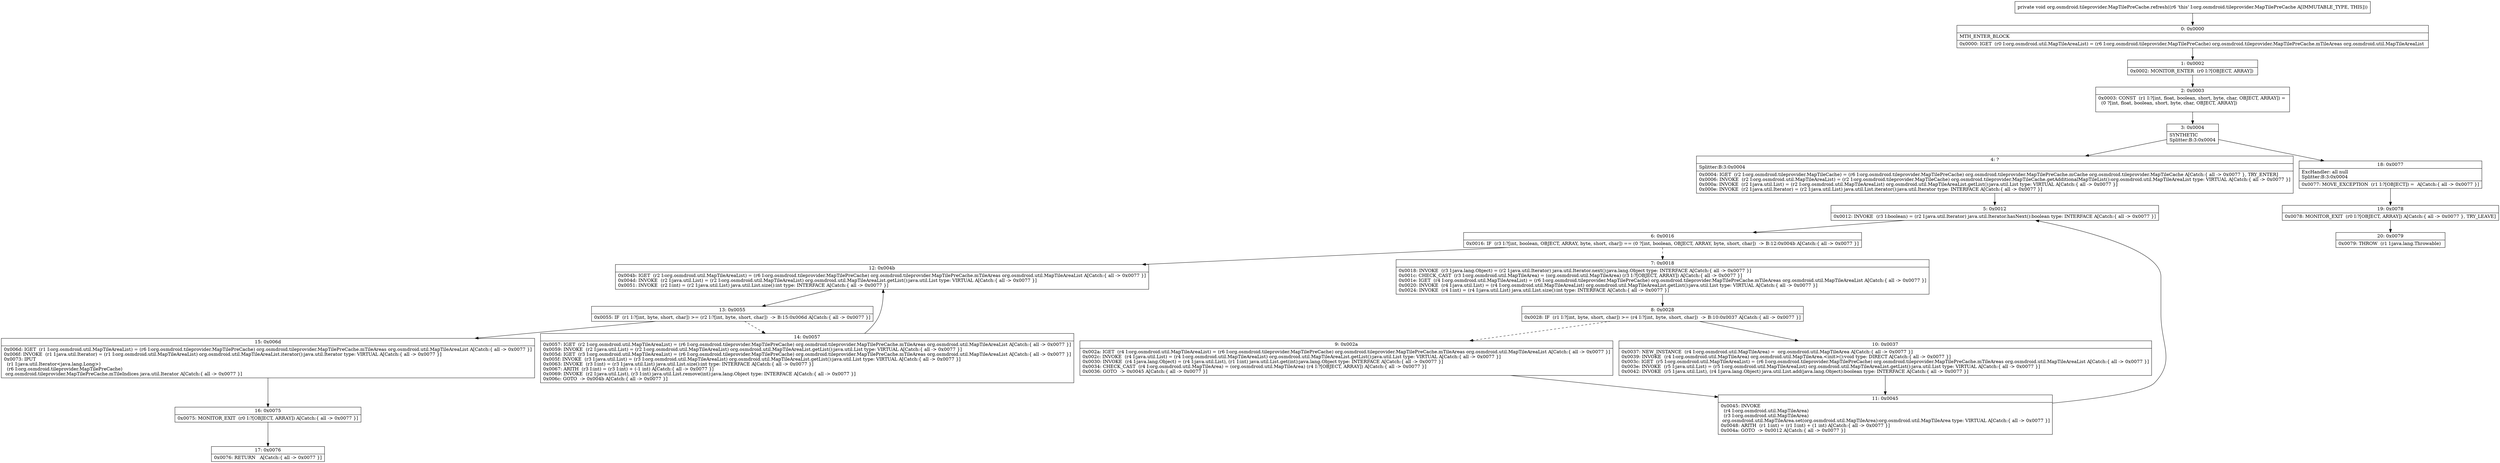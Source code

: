 digraph "CFG fororg.osmdroid.tileprovider.MapTilePreCache.refresh()V" {
Node_0 [shape=record,label="{0\:\ 0x0000|MTH_ENTER_BLOCK\l|0x0000: IGET  (r0 I:org.osmdroid.util.MapTileAreaList) = (r6 I:org.osmdroid.tileprovider.MapTilePreCache) org.osmdroid.tileprovider.MapTilePreCache.mTileAreas org.osmdroid.util.MapTileAreaList \l}"];
Node_1 [shape=record,label="{1\:\ 0x0002|0x0002: MONITOR_ENTER  (r0 I:?[OBJECT, ARRAY]) \l}"];
Node_2 [shape=record,label="{2\:\ 0x0003|0x0003: CONST  (r1 I:?[int, float, boolean, short, byte, char, OBJECT, ARRAY]) = \l  (0 ?[int, float, boolean, short, byte, char, OBJECT, ARRAY])\l \l}"];
Node_3 [shape=record,label="{3\:\ 0x0004|SYNTHETIC\lSplitter:B:3:0x0004\l}"];
Node_4 [shape=record,label="{4\:\ ?|Splitter:B:3:0x0004\l|0x0004: IGET  (r2 I:org.osmdroid.tileprovider.MapTileCache) = (r6 I:org.osmdroid.tileprovider.MapTilePreCache) org.osmdroid.tileprovider.MapTilePreCache.mCache org.osmdroid.tileprovider.MapTileCache A[Catch:\{ all \-\> 0x0077 \}, TRY_ENTER]\l0x0006: INVOKE  (r2 I:org.osmdroid.util.MapTileAreaList) = (r2 I:org.osmdroid.tileprovider.MapTileCache) org.osmdroid.tileprovider.MapTileCache.getAdditionalMapTileList():org.osmdroid.util.MapTileAreaList type: VIRTUAL A[Catch:\{ all \-\> 0x0077 \}]\l0x000a: INVOKE  (r2 I:java.util.List) = (r2 I:org.osmdroid.util.MapTileAreaList) org.osmdroid.util.MapTileAreaList.getList():java.util.List type: VIRTUAL A[Catch:\{ all \-\> 0x0077 \}]\l0x000e: INVOKE  (r2 I:java.util.Iterator) = (r2 I:java.util.List) java.util.List.iterator():java.util.Iterator type: INTERFACE A[Catch:\{ all \-\> 0x0077 \}]\l}"];
Node_5 [shape=record,label="{5\:\ 0x0012|0x0012: INVOKE  (r3 I:boolean) = (r2 I:java.util.Iterator) java.util.Iterator.hasNext():boolean type: INTERFACE A[Catch:\{ all \-\> 0x0077 \}]\l}"];
Node_6 [shape=record,label="{6\:\ 0x0016|0x0016: IF  (r3 I:?[int, boolean, OBJECT, ARRAY, byte, short, char]) == (0 ?[int, boolean, OBJECT, ARRAY, byte, short, char])  \-\> B:12:0x004b A[Catch:\{ all \-\> 0x0077 \}]\l}"];
Node_7 [shape=record,label="{7\:\ 0x0018|0x0018: INVOKE  (r3 I:java.lang.Object) = (r2 I:java.util.Iterator) java.util.Iterator.next():java.lang.Object type: INTERFACE A[Catch:\{ all \-\> 0x0077 \}]\l0x001c: CHECK_CAST  (r3 I:org.osmdroid.util.MapTileArea) = (org.osmdroid.util.MapTileArea) (r3 I:?[OBJECT, ARRAY]) A[Catch:\{ all \-\> 0x0077 \}]\l0x001e: IGET  (r4 I:org.osmdroid.util.MapTileAreaList) = (r6 I:org.osmdroid.tileprovider.MapTilePreCache) org.osmdroid.tileprovider.MapTilePreCache.mTileAreas org.osmdroid.util.MapTileAreaList A[Catch:\{ all \-\> 0x0077 \}]\l0x0020: INVOKE  (r4 I:java.util.List) = (r4 I:org.osmdroid.util.MapTileAreaList) org.osmdroid.util.MapTileAreaList.getList():java.util.List type: VIRTUAL A[Catch:\{ all \-\> 0x0077 \}]\l0x0024: INVOKE  (r4 I:int) = (r4 I:java.util.List) java.util.List.size():int type: INTERFACE A[Catch:\{ all \-\> 0x0077 \}]\l}"];
Node_8 [shape=record,label="{8\:\ 0x0028|0x0028: IF  (r1 I:?[int, byte, short, char]) \>= (r4 I:?[int, byte, short, char])  \-\> B:10:0x0037 A[Catch:\{ all \-\> 0x0077 \}]\l}"];
Node_9 [shape=record,label="{9\:\ 0x002a|0x002a: IGET  (r4 I:org.osmdroid.util.MapTileAreaList) = (r6 I:org.osmdroid.tileprovider.MapTilePreCache) org.osmdroid.tileprovider.MapTilePreCache.mTileAreas org.osmdroid.util.MapTileAreaList A[Catch:\{ all \-\> 0x0077 \}]\l0x002c: INVOKE  (r4 I:java.util.List) = (r4 I:org.osmdroid.util.MapTileAreaList) org.osmdroid.util.MapTileAreaList.getList():java.util.List type: VIRTUAL A[Catch:\{ all \-\> 0x0077 \}]\l0x0030: INVOKE  (r4 I:java.lang.Object) = (r4 I:java.util.List), (r1 I:int) java.util.List.get(int):java.lang.Object type: INTERFACE A[Catch:\{ all \-\> 0x0077 \}]\l0x0034: CHECK_CAST  (r4 I:org.osmdroid.util.MapTileArea) = (org.osmdroid.util.MapTileArea) (r4 I:?[OBJECT, ARRAY]) A[Catch:\{ all \-\> 0x0077 \}]\l0x0036: GOTO  \-\> 0x0045 A[Catch:\{ all \-\> 0x0077 \}]\l}"];
Node_10 [shape=record,label="{10\:\ 0x0037|0x0037: NEW_INSTANCE  (r4 I:org.osmdroid.util.MapTileArea) =  org.osmdroid.util.MapTileArea A[Catch:\{ all \-\> 0x0077 \}]\l0x0039: INVOKE  (r4 I:org.osmdroid.util.MapTileArea) org.osmdroid.util.MapTileArea.\<init\>():void type: DIRECT A[Catch:\{ all \-\> 0x0077 \}]\l0x003c: IGET  (r5 I:org.osmdroid.util.MapTileAreaList) = (r6 I:org.osmdroid.tileprovider.MapTilePreCache) org.osmdroid.tileprovider.MapTilePreCache.mTileAreas org.osmdroid.util.MapTileAreaList A[Catch:\{ all \-\> 0x0077 \}]\l0x003e: INVOKE  (r5 I:java.util.List) = (r5 I:org.osmdroid.util.MapTileAreaList) org.osmdroid.util.MapTileAreaList.getList():java.util.List type: VIRTUAL A[Catch:\{ all \-\> 0x0077 \}]\l0x0042: INVOKE  (r5 I:java.util.List), (r4 I:java.lang.Object) java.util.List.add(java.lang.Object):boolean type: INTERFACE A[Catch:\{ all \-\> 0x0077 \}]\l}"];
Node_11 [shape=record,label="{11\:\ 0x0045|0x0045: INVOKE  \l  (r4 I:org.osmdroid.util.MapTileArea)\l  (r3 I:org.osmdroid.util.MapTileArea)\l org.osmdroid.util.MapTileArea.set(org.osmdroid.util.MapTileArea):org.osmdroid.util.MapTileArea type: VIRTUAL A[Catch:\{ all \-\> 0x0077 \}]\l0x0048: ARITH  (r1 I:int) = (r1 I:int) + (1 int) A[Catch:\{ all \-\> 0x0077 \}]\l0x004a: GOTO  \-\> 0x0012 A[Catch:\{ all \-\> 0x0077 \}]\l}"];
Node_12 [shape=record,label="{12\:\ 0x004b|0x004b: IGET  (r2 I:org.osmdroid.util.MapTileAreaList) = (r6 I:org.osmdroid.tileprovider.MapTilePreCache) org.osmdroid.tileprovider.MapTilePreCache.mTileAreas org.osmdroid.util.MapTileAreaList A[Catch:\{ all \-\> 0x0077 \}]\l0x004d: INVOKE  (r2 I:java.util.List) = (r2 I:org.osmdroid.util.MapTileAreaList) org.osmdroid.util.MapTileAreaList.getList():java.util.List type: VIRTUAL A[Catch:\{ all \-\> 0x0077 \}]\l0x0051: INVOKE  (r2 I:int) = (r2 I:java.util.List) java.util.List.size():int type: INTERFACE A[Catch:\{ all \-\> 0x0077 \}]\l}"];
Node_13 [shape=record,label="{13\:\ 0x0055|0x0055: IF  (r1 I:?[int, byte, short, char]) \>= (r2 I:?[int, byte, short, char])  \-\> B:15:0x006d A[Catch:\{ all \-\> 0x0077 \}]\l}"];
Node_14 [shape=record,label="{14\:\ 0x0057|0x0057: IGET  (r2 I:org.osmdroid.util.MapTileAreaList) = (r6 I:org.osmdroid.tileprovider.MapTilePreCache) org.osmdroid.tileprovider.MapTilePreCache.mTileAreas org.osmdroid.util.MapTileAreaList A[Catch:\{ all \-\> 0x0077 \}]\l0x0059: INVOKE  (r2 I:java.util.List) = (r2 I:org.osmdroid.util.MapTileAreaList) org.osmdroid.util.MapTileAreaList.getList():java.util.List type: VIRTUAL A[Catch:\{ all \-\> 0x0077 \}]\l0x005d: IGET  (r3 I:org.osmdroid.util.MapTileAreaList) = (r6 I:org.osmdroid.tileprovider.MapTilePreCache) org.osmdroid.tileprovider.MapTilePreCache.mTileAreas org.osmdroid.util.MapTileAreaList A[Catch:\{ all \-\> 0x0077 \}]\l0x005f: INVOKE  (r3 I:java.util.List) = (r3 I:org.osmdroid.util.MapTileAreaList) org.osmdroid.util.MapTileAreaList.getList():java.util.List type: VIRTUAL A[Catch:\{ all \-\> 0x0077 \}]\l0x0063: INVOKE  (r3 I:int) = (r3 I:java.util.List) java.util.List.size():int type: INTERFACE A[Catch:\{ all \-\> 0x0077 \}]\l0x0067: ARITH  (r3 I:int) = (r3 I:int) + (\-1 int) A[Catch:\{ all \-\> 0x0077 \}]\l0x0069: INVOKE  (r2 I:java.util.List), (r3 I:int) java.util.List.remove(int):java.lang.Object type: INTERFACE A[Catch:\{ all \-\> 0x0077 \}]\l0x006c: GOTO  \-\> 0x004b A[Catch:\{ all \-\> 0x0077 \}]\l}"];
Node_15 [shape=record,label="{15\:\ 0x006d|0x006d: IGET  (r1 I:org.osmdroid.util.MapTileAreaList) = (r6 I:org.osmdroid.tileprovider.MapTilePreCache) org.osmdroid.tileprovider.MapTilePreCache.mTileAreas org.osmdroid.util.MapTileAreaList A[Catch:\{ all \-\> 0x0077 \}]\l0x006f: INVOKE  (r1 I:java.util.Iterator) = (r1 I:org.osmdroid.util.MapTileAreaList) org.osmdroid.util.MapTileAreaList.iterator():java.util.Iterator type: VIRTUAL A[Catch:\{ all \-\> 0x0077 \}]\l0x0073: IPUT  \l  (r1 I:java.util.Iterator\<java.lang.Long\>)\l  (r6 I:org.osmdroid.tileprovider.MapTilePreCache)\l org.osmdroid.tileprovider.MapTilePreCache.mTileIndices java.util.Iterator A[Catch:\{ all \-\> 0x0077 \}]\l}"];
Node_16 [shape=record,label="{16\:\ 0x0075|0x0075: MONITOR_EXIT  (r0 I:?[OBJECT, ARRAY]) A[Catch:\{ all \-\> 0x0077 \}]\l}"];
Node_17 [shape=record,label="{17\:\ 0x0076|0x0076: RETURN   A[Catch:\{ all \-\> 0x0077 \}]\l}"];
Node_18 [shape=record,label="{18\:\ 0x0077|ExcHandler: all null\lSplitter:B:3:0x0004\l|0x0077: MOVE_EXCEPTION  (r1 I:?[OBJECT]) =  A[Catch:\{ all \-\> 0x0077 \}]\l}"];
Node_19 [shape=record,label="{19\:\ 0x0078|0x0078: MONITOR_EXIT  (r0 I:?[OBJECT, ARRAY]) A[Catch:\{ all \-\> 0x0077 \}, TRY_LEAVE]\l}"];
Node_20 [shape=record,label="{20\:\ 0x0079|0x0079: THROW  (r1 I:java.lang.Throwable) \l}"];
MethodNode[shape=record,label="{private void org.osmdroid.tileprovider.MapTilePreCache.refresh((r6 'this' I:org.osmdroid.tileprovider.MapTilePreCache A[IMMUTABLE_TYPE, THIS])) }"];
MethodNode -> Node_0;
Node_0 -> Node_1;
Node_1 -> Node_2;
Node_2 -> Node_3;
Node_3 -> Node_4;
Node_3 -> Node_18;
Node_4 -> Node_5;
Node_5 -> Node_6;
Node_6 -> Node_7[style=dashed];
Node_6 -> Node_12;
Node_7 -> Node_8;
Node_8 -> Node_9[style=dashed];
Node_8 -> Node_10;
Node_9 -> Node_11;
Node_10 -> Node_11;
Node_11 -> Node_5;
Node_12 -> Node_13;
Node_13 -> Node_14[style=dashed];
Node_13 -> Node_15;
Node_14 -> Node_12;
Node_15 -> Node_16;
Node_16 -> Node_17;
Node_18 -> Node_19;
Node_19 -> Node_20;
}

